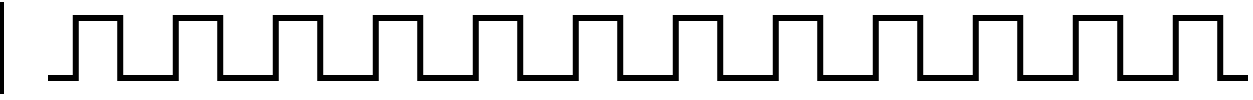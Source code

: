 <mxfile version="18.0.8" type="github">
  <diagram id="WptA2Vf-F1otfhYMWSsw" name="Page-1">
    <mxGraphModel dx="1422" dy="772" grid="0" gridSize="10" guides="1" tooltips="1" connect="1" arrows="1" fold="1" page="1" pageScale="1" pageWidth="827" pageHeight="1169" math="0" shadow="0">
      <root>
        <mxCell id="0" />
        <mxCell id="1" parent="0" />
        <mxCell id="3pqejFtg06VVlJbQOnC8-13" value="" style="group" vertex="1" connectable="0" parent="1">
          <mxGeometry x="120" y="210" width="600" height="30" as="geometry" />
        </mxCell>
        <mxCell id="3pqejFtg06VVlJbQOnC8-1" value="" style="pointerEvents=1;verticalLabelPosition=bottom;shadow=0;dashed=0;align=center;html=1;verticalAlign=top;shape=mxgraph.electrical.waveforms.pulse_1;strokeWidth=3;" vertex="1" parent="3pqejFtg06VVlJbQOnC8-13">
          <mxGeometry width="50" height="30" as="geometry" />
        </mxCell>
        <mxCell id="3pqejFtg06VVlJbQOnC8-2" value="" style="pointerEvents=1;verticalLabelPosition=bottom;shadow=0;dashed=0;align=center;html=1;verticalAlign=top;shape=mxgraph.electrical.waveforms.pulse_1;strokeWidth=3;" vertex="1" parent="3pqejFtg06VVlJbQOnC8-13">
          <mxGeometry x="50" width="50" height="30" as="geometry" />
        </mxCell>
        <mxCell id="3pqejFtg06VVlJbQOnC8-3" value="" style="pointerEvents=1;verticalLabelPosition=bottom;shadow=0;dashed=0;align=center;html=1;verticalAlign=top;shape=mxgraph.electrical.waveforms.pulse_1;strokeWidth=3;" vertex="1" parent="3pqejFtg06VVlJbQOnC8-13">
          <mxGeometry x="100" width="50" height="30" as="geometry" />
        </mxCell>
        <mxCell id="3pqejFtg06VVlJbQOnC8-4" value="" style="pointerEvents=1;verticalLabelPosition=bottom;shadow=0;dashed=0;align=center;html=1;verticalAlign=top;shape=mxgraph.electrical.waveforms.pulse_1;strokeWidth=3;" vertex="1" parent="3pqejFtg06VVlJbQOnC8-13">
          <mxGeometry x="150" width="50" height="30" as="geometry" />
        </mxCell>
        <mxCell id="3pqejFtg06VVlJbQOnC8-5" value="" style="pointerEvents=1;verticalLabelPosition=bottom;shadow=0;dashed=0;align=center;html=1;verticalAlign=top;shape=mxgraph.electrical.waveforms.pulse_1;strokeWidth=3;" vertex="1" parent="3pqejFtg06VVlJbQOnC8-13">
          <mxGeometry x="200" width="50" height="30" as="geometry" />
        </mxCell>
        <mxCell id="3pqejFtg06VVlJbQOnC8-6" value="" style="pointerEvents=1;verticalLabelPosition=bottom;shadow=0;dashed=0;align=center;html=1;verticalAlign=top;shape=mxgraph.electrical.waveforms.pulse_1;strokeWidth=3;" vertex="1" parent="3pqejFtg06VVlJbQOnC8-13">
          <mxGeometry x="250" width="50" height="30" as="geometry" />
        </mxCell>
        <mxCell id="3pqejFtg06VVlJbQOnC8-7" value="" style="pointerEvents=1;verticalLabelPosition=bottom;shadow=0;dashed=0;align=center;html=1;verticalAlign=top;shape=mxgraph.electrical.waveforms.pulse_1;strokeWidth=3;" vertex="1" parent="3pqejFtg06VVlJbQOnC8-13">
          <mxGeometry x="300" width="50" height="30" as="geometry" />
        </mxCell>
        <mxCell id="3pqejFtg06VVlJbQOnC8-8" value="" style="pointerEvents=1;verticalLabelPosition=bottom;shadow=0;dashed=0;align=center;html=1;verticalAlign=top;shape=mxgraph.electrical.waveforms.pulse_1;strokeWidth=3;" vertex="1" parent="3pqejFtg06VVlJbQOnC8-13">
          <mxGeometry x="350" width="50" height="30" as="geometry" />
        </mxCell>
        <mxCell id="3pqejFtg06VVlJbQOnC8-9" value="" style="pointerEvents=1;verticalLabelPosition=bottom;shadow=0;dashed=0;align=center;html=1;verticalAlign=top;shape=mxgraph.electrical.waveforms.pulse_1;strokeWidth=3;" vertex="1" parent="3pqejFtg06VVlJbQOnC8-13">
          <mxGeometry x="400" width="50" height="30" as="geometry" />
        </mxCell>
        <mxCell id="3pqejFtg06VVlJbQOnC8-10" value="" style="pointerEvents=1;verticalLabelPosition=bottom;shadow=0;dashed=0;align=center;html=1;verticalAlign=top;shape=mxgraph.electrical.waveforms.pulse_1;strokeWidth=3;" vertex="1" parent="3pqejFtg06VVlJbQOnC8-13">
          <mxGeometry x="450" width="50" height="30" as="geometry" />
        </mxCell>
        <mxCell id="3pqejFtg06VVlJbQOnC8-11" value="" style="pointerEvents=1;verticalLabelPosition=bottom;shadow=0;dashed=0;align=center;html=1;verticalAlign=top;shape=mxgraph.electrical.waveforms.pulse_1;strokeWidth=3;" vertex="1" parent="3pqejFtg06VVlJbQOnC8-13">
          <mxGeometry x="500" width="50" height="30" as="geometry" />
        </mxCell>
        <mxCell id="3pqejFtg06VVlJbQOnC8-12" value="" style="pointerEvents=1;verticalLabelPosition=bottom;shadow=0;dashed=0;align=center;html=1;verticalAlign=top;shape=mxgraph.electrical.waveforms.pulse_1;strokeWidth=3;" vertex="1" parent="3pqejFtg06VVlJbQOnC8-13">
          <mxGeometry x="550" width="50" height="30" as="geometry" />
        </mxCell>
        <mxCell id="3pqejFtg06VVlJbQOnC8-14" value="" style="endArrow=none;html=1;rounded=0;strokeWidth=2;" edge="1" parent="1">
          <mxGeometry width="50" height="50" relative="1" as="geometry">
            <mxPoint x="97" y="248" as="sourcePoint" />
            <mxPoint x="97" y="202" as="targetPoint" />
          </mxGeometry>
        </mxCell>
      </root>
    </mxGraphModel>
  </diagram>
</mxfile>
